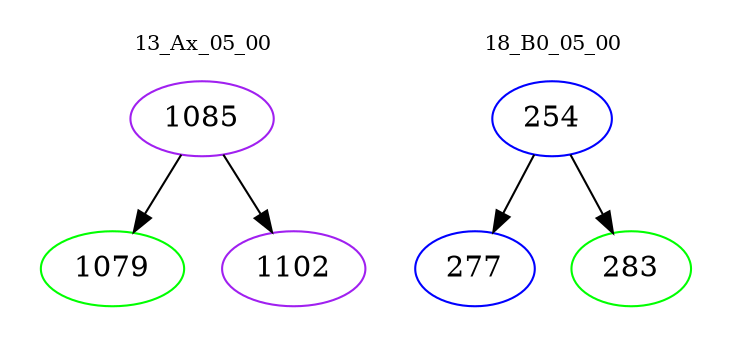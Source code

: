 digraph{
subgraph cluster_0 {
color = white
label = "13_Ax_05_00";
fontsize=10;
T0_1085 [label="1085", color="purple"]
T0_1085 -> T0_1079 [color="black"]
T0_1079 [label="1079", color="green"]
T0_1085 -> T0_1102 [color="black"]
T0_1102 [label="1102", color="purple"]
}
subgraph cluster_1 {
color = white
label = "18_B0_05_00";
fontsize=10;
T1_254 [label="254", color="blue"]
T1_254 -> T1_277 [color="black"]
T1_277 [label="277", color="blue"]
T1_254 -> T1_283 [color="black"]
T1_283 [label="283", color="green"]
}
}
